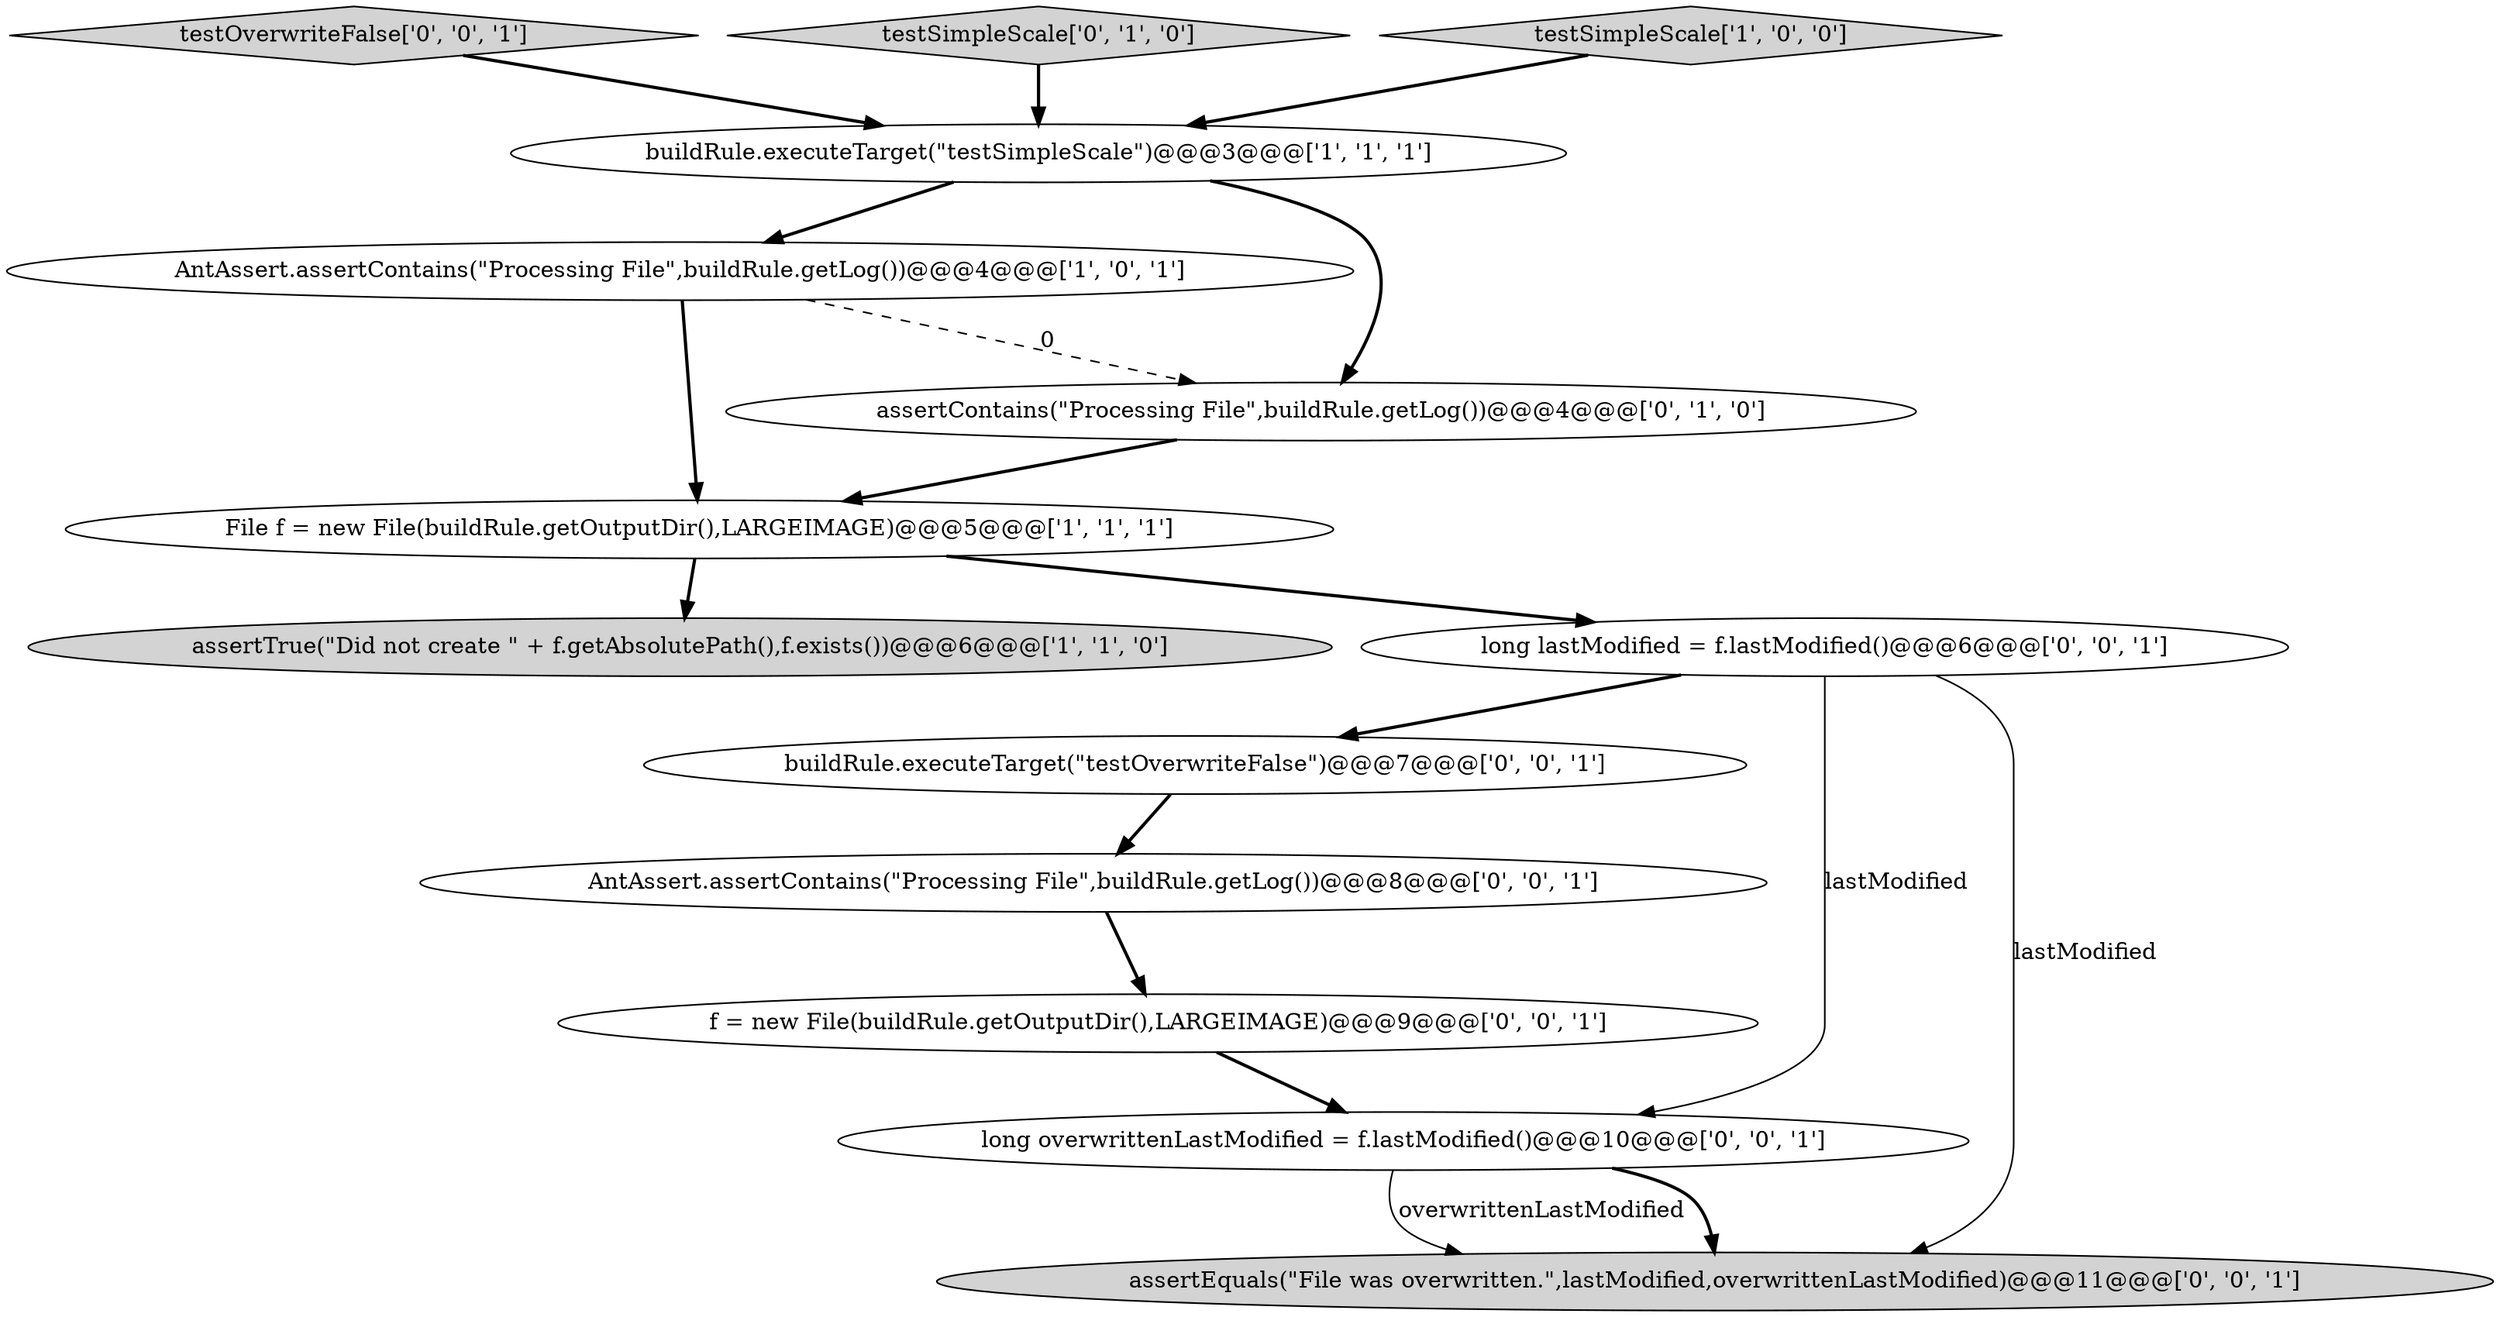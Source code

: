 digraph {
10 [style = filled, label = "testOverwriteFalse['0', '0', '1']", fillcolor = lightgray, shape = diamond image = "AAA0AAABBB3BBB"];
13 [style = filled, label = "f = new File(buildRule.getOutputDir(),LARGEIMAGE)@@@9@@@['0', '0', '1']", fillcolor = white, shape = ellipse image = "AAA0AAABBB3BBB"];
5 [style = filled, label = "testSimpleScale['0', '1', '0']", fillcolor = lightgray, shape = diamond image = "AAA0AAABBB2BBB"];
3 [style = filled, label = "buildRule.executeTarget(\"testSimpleScale\")@@@3@@@['1', '1', '1']", fillcolor = white, shape = ellipse image = "AAA0AAABBB1BBB"];
1 [style = filled, label = "File f = new File(buildRule.getOutputDir(),LARGEIMAGE)@@@5@@@['1', '1', '1']", fillcolor = white, shape = ellipse image = "AAA0AAABBB1BBB"];
2 [style = filled, label = "AntAssert.assertContains(\"Processing File\",buildRule.getLog())@@@4@@@['1', '0', '1']", fillcolor = white, shape = ellipse image = "AAA0AAABBB1BBB"];
7 [style = filled, label = "buildRule.executeTarget(\"testOverwriteFalse\")@@@7@@@['0', '0', '1']", fillcolor = white, shape = ellipse image = "AAA0AAABBB3BBB"];
0 [style = filled, label = "assertTrue(\"Did not create \" + f.getAbsolutePath(),f.exists())@@@6@@@['1', '1', '0']", fillcolor = lightgray, shape = ellipse image = "AAA0AAABBB1BBB"];
9 [style = filled, label = "AntAssert.assertContains(\"Processing File\",buildRule.getLog())@@@8@@@['0', '0', '1']", fillcolor = white, shape = ellipse image = "AAA0AAABBB3BBB"];
11 [style = filled, label = "assertEquals(\"File was overwritten.\",lastModified,overwrittenLastModified)@@@11@@@['0', '0', '1']", fillcolor = lightgray, shape = ellipse image = "AAA0AAABBB3BBB"];
4 [style = filled, label = "testSimpleScale['1', '0', '0']", fillcolor = lightgray, shape = diamond image = "AAA0AAABBB1BBB"];
8 [style = filled, label = "long overwrittenLastModified = f.lastModified()@@@10@@@['0', '0', '1']", fillcolor = white, shape = ellipse image = "AAA0AAABBB3BBB"];
12 [style = filled, label = "long lastModified = f.lastModified()@@@6@@@['0', '0', '1']", fillcolor = white, shape = ellipse image = "AAA0AAABBB3BBB"];
6 [style = filled, label = "assertContains(\"Processing File\",buildRule.getLog())@@@4@@@['0', '1', '0']", fillcolor = white, shape = ellipse image = "AAA1AAABBB2BBB"];
8->11 [style = bold, label=""];
12->7 [style = bold, label=""];
9->13 [style = bold, label=""];
5->3 [style = bold, label=""];
13->8 [style = bold, label=""];
8->11 [style = solid, label="overwrittenLastModified"];
12->8 [style = solid, label="lastModified"];
12->11 [style = solid, label="lastModified"];
4->3 [style = bold, label=""];
2->1 [style = bold, label=""];
3->6 [style = bold, label=""];
6->1 [style = bold, label=""];
3->2 [style = bold, label=""];
1->12 [style = bold, label=""];
10->3 [style = bold, label=""];
7->9 [style = bold, label=""];
1->0 [style = bold, label=""];
2->6 [style = dashed, label="0"];
}
